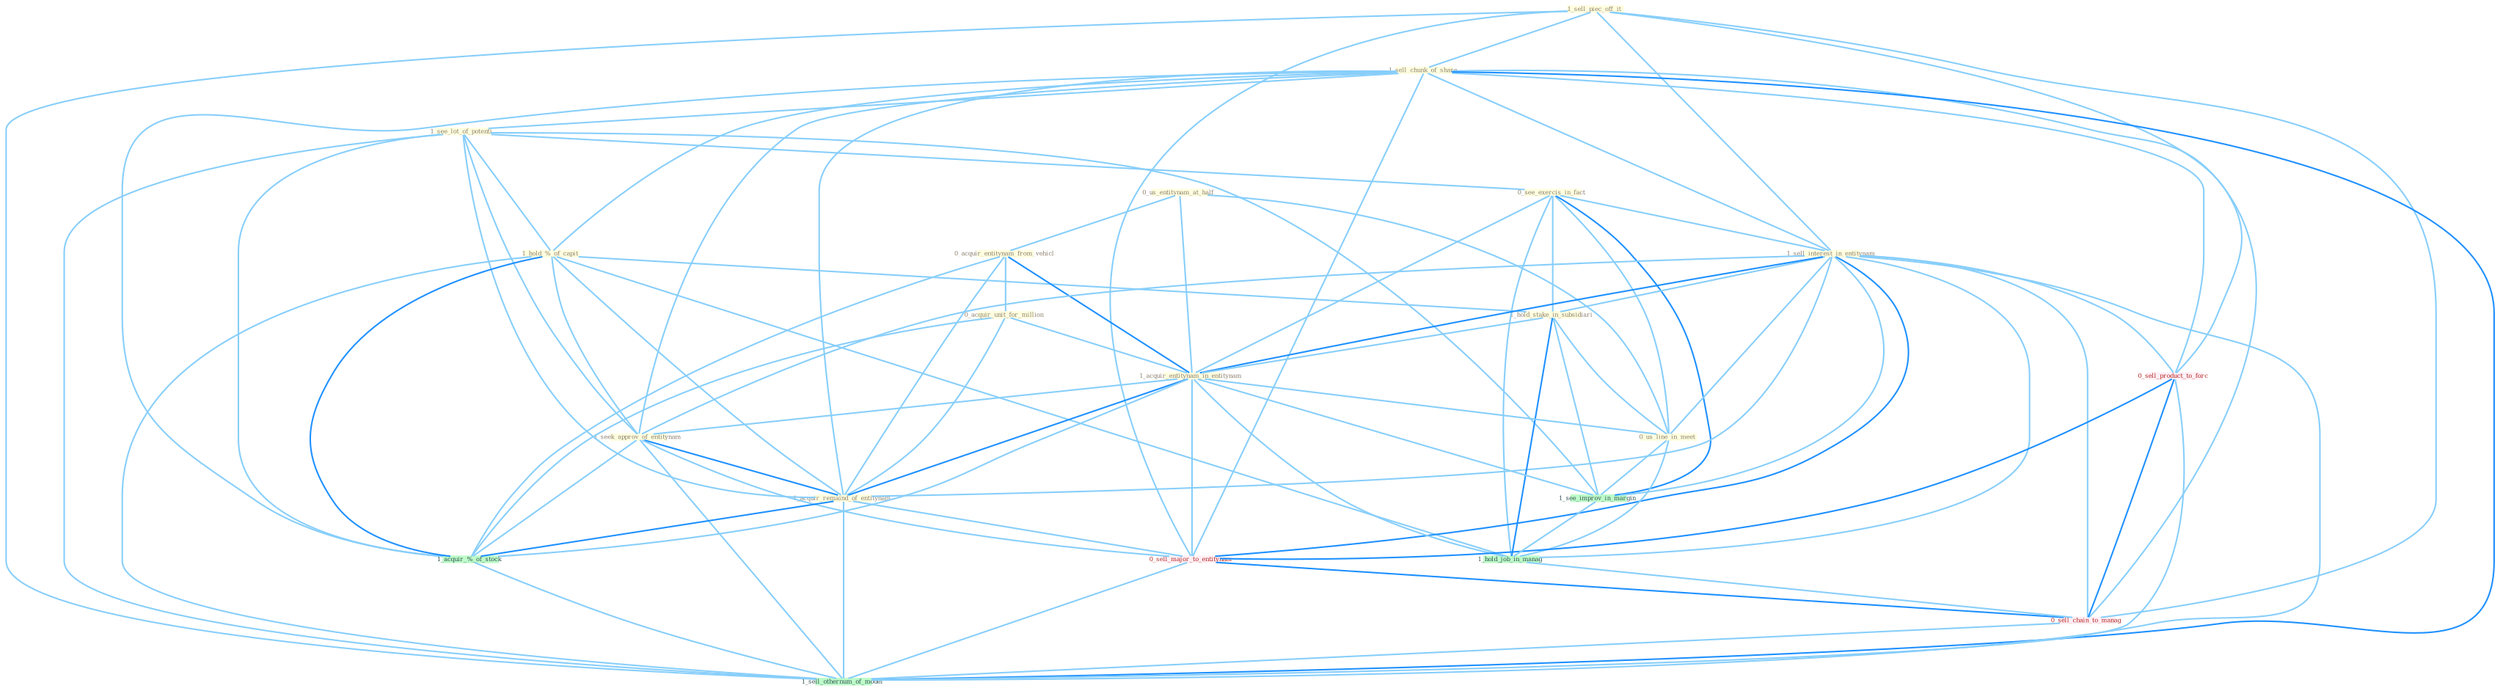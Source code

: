 Graph G{ 
    node
    [shape=polygon,style=filled,width=.5,height=.06,color="#BDFCC9",fixedsize=true,fontsize=4,
    fontcolor="#2f4f4f"];
    {node
    [color="#ffffe0", fontcolor="#8b7d6b"] "1_sell_piec_off_it " "1_sell_chunk_of_share " "1_see_lot_of_potenti " "1_hold_%_of_capit " "0_us_entitynam_at_half " "0_acquir_entitynam_from_vehicl " "0_see_exercis_in_fact " "1_sell_interest_in_entitynam " "0_acquir_unit_for_million " "1_hold_stake_in_subsidiari " "1_acquir_entitynam_in_entitynam " "1_seek_approv_of_entitynam " "0_us_line_in_meet " "1_acquir_remaind_of_entitynam "}
{node [color="#fff0f5", fontcolor="#b22222"] "0_sell_product_to_forc " "0_sell_major_to_entitynam " "0_sell_chain_to_manag "}
edge [color="#B0E2FF"];

	"1_sell_piec_off_it " -- "1_sell_chunk_of_share " [w="1", color="#87cefa" ];
	"1_sell_piec_off_it " -- "1_sell_interest_in_entitynam " [w="1", color="#87cefa" ];
	"1_sell_piec_off_it " -- "0_sell_product_to_forc " [w="1", color="#87cefa" ];
	"1_sell_piec_off_it " -- "0_sell_major_to_entitynam " [w="1", color="#87cefa" ];
	"1_sell_piec_off_it " -- "0_sell_chain_to_manag " [w="1", color="#87cefa" ];
	"1_sell_piec_off_it " -- "1_sell_othernum_of_model " [w="1", color="#87cefa" ];
	"1_sell_chunk_of_share " -- "1_see_lot_of_potenti " [w="1", color="#87cefa" ];
	"1_sell_chunk_of_share " -- "1_hold_%_of_capit " [w="1", color="#87cefa" ];
	"1_sell_chunk_of_share " -- "1_sell_interest_in_entitynam " [w="1", color="#87cefa" ];
	"1_sell_chunk_of_share " -- "1_seek_approv_of_entitynam " [w="1", color="#87cefa" ];
	"1_sell_chunk_of_share " -- "1_acquir_remaind_of_entitynam " [w="1", color="#87cefa" ];
	"1_sell_chunk_of_share " -- "1_acquir_%_of_stock " [w="1", color="#87cefa" ];
	"1_sell_chunk_of_share " -- "0_sell_product_to_forc " [w="1", color="#87cefa" ];
	"1_sell_chunk_of_share " -- "0_sell_major_to_entitynam " [w="1", color="#87cefa" ];
	"1_sell_chunk_of_share " -- "0_sell_chain_to_manag " [w="1", color="#87cefa" ];
	"1_sell_chunk_of_share " -- "1_sell_othernum_of_model " [w="2", color="#1e90ff" , len=0.8];
	"1_see_lot_of_potenti " -- "1_hold_%_of_capit " [w="1", color="#87cefa" ];
	"1_see_lot_of_potenti " -- "0_see_exercis_in_fact " [w="1", color="#87cefa" ];
	"1_see_lot_of_potenti " -- "1_seek_approv_of_entitynam " [w="1", color="#87cefa" ];
	"1_see_lot_of_potenti " -- "1_acquir_remaind_of_entitynam " [w="1", color="#87cefa" ];
	"1_see_lot_of_potenti " -- "1_see_improv_in_margin " [w="1", color="#87cefa" ];
	"1_see_lot_of_potenti " -- "1_acquir_%_of_stock " [w="1", color="#87cefa" ];
	"1_see_lot_of_potenti " -- "1_sell_othernum_of_model " [w="1", color="#87cefa" ];
	"1_hold_%_of_capit " -- "1_hold_stake_in_subsidiari " [w="1", color="#87cefa" ];
	"1_hold_%_of_capit " -- "1_seek_approv_of_entitynam " [w="1", color="#87cefa" ];
	"1_hold_%_of_capit " -- "1_acquir_remaind_of_entitynam " [w="1", color="#87cefa" ];
	"1_hold_%_of_capit " -- "1_acquir_%_of_stock " [w="2", color="#1e90ff" , len=0.8];
	"1_hold_%_of_capit " -- "1_hold_job_in_manag " [w="1", color="#87cefa" ];
	"1_hold_%_of_capit " -- "1_sell_othernum_of_model " [w="1", color="#87cefa" ];
	"0_us_entitynam_at_half " -- "0_acquir_entitynam_from_vehicl " [w="1", color="#87cefa" ];
	"0_us_entitynam_at_half " -- "1_acquir_entitynam_in_entitynam " [w="1", color="#87cefa" ];
	"0_us_entitynam_at_half " -- "0_us_line_in_meet " [w="1", color="#87cefa" ];
	"0_acquir_entitynam_from_vehicl " -- "0_acquir_unit_for_million " [w="1", color="#87cefa" ];
	"0_acquir_entitynam_from_vehicl " -- "1_acquir_entitynam_in_entitynam " [w="2", color="#1e90ff" , len=0.8];
	"0_acquir_entitynam_from_vehicl " -- "1_acquir_remaind_of_entitynam " [w="1", color="#87cefa" ];
	"0_acquir_entitynam_from_vehicl " -- "1_acquir_%_of_stock " [w="1", color="#87cefa" ];
	"0_see_exercis_in_fact " -- "1_sell_interest_in_entitynam " [w="1", color="#87cefa" ];
	"0_see_exercis_in_fact " -- "1_hold_stake_in_subsidiari " [w="1", color="#87cefa" ];
	"0_see_exercis_in_fact " -- "1_acquir_entitynam_in_entitynam " [w="1", color="#87cefa" ];
	"0_see_exercis_in_fact " -- "0_us_line_in_meet " [w="1", color="#87cefa" ];
	"0_see_exercis_in_fact " -- "1_see_improv_in_margin " [w="2", color="#1e90ff" , len=0.8];
	"0_see_exercis_in_fact " -- "1_hold_job_in_manag " [w="1", color="#87cefa" ];
	"1_sell_interest_in_entitynam " -- "1_hold_stake_in_subsidiari " [w="1", color="#87cefa" ];
	"1_sell_interest_in_entitynam " -- "1_acquir_entitynam_in_entitynam " [w="2", color="#1e90ff" , len=0.8];
	"1_sell_interest_in_entitynam " -- "1_seek_approv_of_entitynam " [w="1", color="#87cefa" ];
	"1_sell_interest_in_entitynam " -- "0_us_line_in_meet " [w="1", color="#87cefa" ];
	"1_sell_interest_in_entitynam " -- "1_acquir_remaind_of_entitynam " [w="1", color="#87cefa" ];
	"1_sell_interest_in_entitynam " -- "1_see_improv_in_margin " [w="1", color="#87cefa" ];
	"1_sell_interest_in_entitynam " -- "1_hold_job_in_manag " [w="1", color="#87cefa" ];
	"1_sell_interest_in_entitynam " -- "0_sell_product_to_forc " [w="1", color="#87cefa" ];
	"1_sell_interest_in_entitynam " -- "0_sell_major_to_entitynam " [w="2", color="#1e90ff" , len=0.8];
	"1_sell_interest_in_entitynam " -- "0_sell_chain_to_manag " [w="1", color="#87cefa" ];
	"1_sell_interest_in_entitynam " -- "1_sell_othernum_of_model " [w="1", color="#87cefa" ];
	"0_acquir_unit_for_million " -- "1_acquir_entitynam_in_entitynam " [w="1", color="#87cefa" ];
	"0_acquir_unit_for_million " -- "1_acquir_remaind_of_entitynam " [w="1", color="#87cefa" ];
	"0_acquir_unit_for_million " -- "1_acquir_%_of_stock " [w="1", color="#87cefa" ];
	"1_hold_stake_in_subsidiari " -- "1_acquir_entitynam_in_entitynam " [w="1", color="#87cefa" ];
	"1_hold_stake_in_subsidiari " -- "0_us_line_in_meet " [w="1", color="#87cefa" ];
	"1_hold_stake_in_subsidiari " -- "1_see_improv_in_margin " [w="1", color="#87cefa" ];
	"1_hold_stake_in_subsidiari " -- "1_hold_job_in_manag " [w="2", color="#1e90ff" , len=0.8];
	"1_acquir_entitynam_in_entitynam " -- "1_seek_approv_of_entitynam " [w="1", color="#87cefa" ];
	"1_acquir_entitynam_in_entitynam " -- "0_us_line_in_meet " [w="1", color="#87cefa" ];
	"1_acquir_entitynam_in_entitynam " -- "1_acquir_remaind_of_entitynam " [w="2", color="#1e90ff" , len=0.8];
	"1_acquir_entitynam_in_entitynam " -- "1_see_improv_in_margin " [w="1", color="#87cefa" ];
	"1_acquir_entitynam_in_entitynam " -- "1_acquir_%_of_stock " [w="1", color="#87cefa" ];
	"1_acquir_entitynam_in_entitynam " -- "1_hold_job_in_manag " [w="1", color="#87cefa" ];
	"1_acquir_entitynam_in_entitynam " -- "0_sell_major_to_entitynam " [w="1", color="#87cefa" ];
	"1_seek_approv_of_entitynam " -- "1_acquir_remaind_of_entitynam " [w="2", color="#1e90ff" , len=0.8];
	"1_seek_approv_of_entitynam " -- "1_acquir_%_of_stock " [w="1", color="#87cefa" ];
	"1_seek_approv_of_entitynam " -- "0_sell_major_to_entitynam " [w="1", color="#87cefa" ];
	"1_seek_approv_of_entitynam " -- "1_sell_othernum_of_model " [w="1", color="#87cefa" ];
	"0_us_line_in_meet " -- "1_see_improv_in_margin " [w="1", color="#87cefa" ];
	"0_us_line_in_meet " -- "1_hold_job_in_manag " [w="1", color="#87cefa" ];
	"1_acquir_remaind_of_entitynam " -- "1_acquir_%_of_stock " [w="2", color="#1e90ff" , len=0.8];
	"1_acquir_remaind_of_entitynam " -- "0_sell_major_to_entitynam " [w="1", color="#87cefa" ];
	"1_acquir_remaind_of_entitynam " -- "1_sell_othernum_of_model " [w="1", color="#87cefa" ];
	"1_see_improv_in_margin " -- "1_hold_job_in_manag " [w="1", color="#87cefa" ];
	"1_acquir_%_of_stock " -- "1_sell_othernum_of_model " [w="1", color="#87cefa" ];
	"1_hold_job_in_manag " -- "0_sell_chain_to_manag " [w="1", color="#87cefa" ];
	"0_sell_product_to_forc " -- "0_sell_major_to_entitynam " [w="2", color="#1e90ff" , len=0.8];
	"0_sell_product_to_forc " -- "0_sell_chain_to_manag " [w="2", color="#1e90ff" , len=0.8];
	"0_sell_product_to_forc " -- "1_sell_othernum_of_model " [w="1", color="#87cefa" ];
	"0_sell_major_to_entitynam " -- "0_sell_chain_to_manag " [w="2", color="#1e90ff" , len=0.8];
	"0_sell_major_to_entitynam " -- "1_sell_othernum_of_model " [w="1", color="#87cefa" ];
	"0_sell_chain_to_manag " -- "1_sell_othernum_of_model " [w="1", color="#87cefa" ];
}